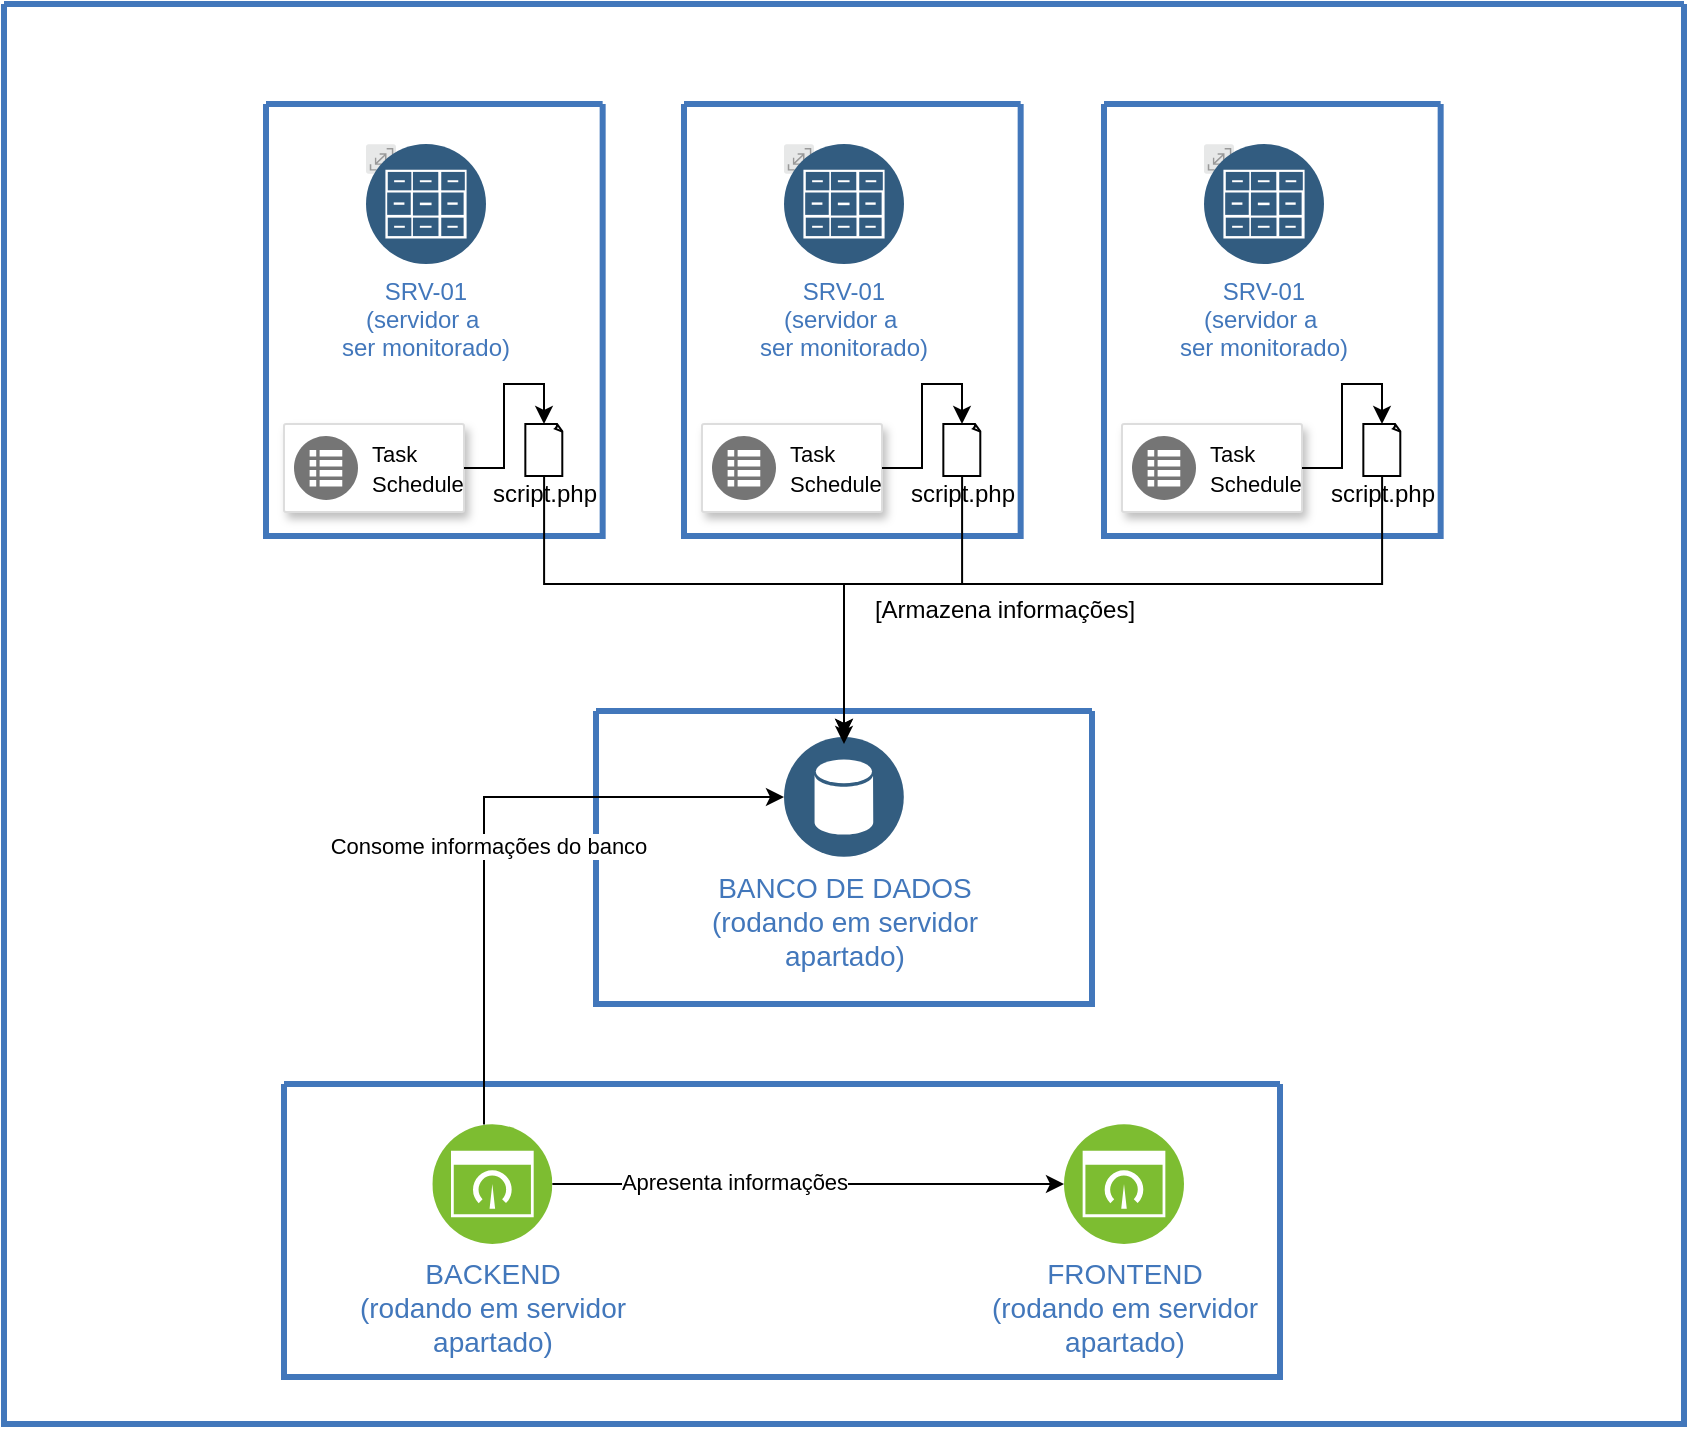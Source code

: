 <mxfile version="26.1.1">
  <diagram id="0d7cefc2-ccd6-e077-73ed-a8e48b0cddf6" name="Page-1">
    <mxGraphModel dx="1687" dy="889" grid="1" gridSize="10" guides="1" tooltips="1" connect="1" arrows="1" fold="1" page="1" pageScale="1" pageWidth="1169" pageHeight="827" background="none" math="0" shadow="0">
      <root>
        <mxCell id="0" />
        <mxCell id="1" parent="0" />
        <mxCell id="2" value="" style="swimlane;shadow=0;strokeColor=#4277BB;fillColor=#ffffff;fontColor=#4277BB;align=right;startSize=0;collapsible=0;strokeWidth=3;labelBackgroundColor=none;" parent="1" vertex="1">
          <mxGeometry x="160" y="80" width="840" height="710" as="geometry" />
        </mxCell>
        <mxCell id="GV3HyDdgsDmQnaQocu7T-106" value="" style="swimlane;shadow=0;strokeColor=#4277BB;fillColor=#ffffff;fontColor=#4277BB;align=right;startSize=0;collapsible=0;strokeWidth=3;" vertex="1" parent="2">
          <mxGeometry x="296" y="353.5" width="248" height="146.5" as="geometry" />
        </mxCell>
        <mxCell id="87" value="BANCO DE DADOS&lt;div&gt;(rodando em servidor&lt;/div&gt;&lt;div&gt;apartado&lt;span style=&quot;background-color: light-dark(rgb(255, 255, 255), rgb(18, 18, 18)); color: light-dark(rgb(66, 119, 187), rgb(101, 146, 205));&quot;&gt;)&lt;/span&gt;&lt;/div&gt;" style="aspect=fixed;perimeter=ellipsePerimeter;html=1;align=center;shadow=0;dashed=0;image;image=img/lib/ibm/data/data_services.svg;rounded=1;labelBackgroundColor=#ffffff;strokeColor=#666666;strokeWidth=3;fillColor=#C2952D;gradientColor=none;fontSize=14;fontColor=#4277BB;" parent="GV3HyDdgsDmQnaQocu7T-106" vertex="1">
          <mxGeometry x="94" y="13" width="60" height="60" as="geometry" />
        </mxCell>
        <mxCell id="GV3HyDdgsDmQnaQocu7T-113" value="" style="swimlane;shadow=0;strokeColor=#4277BB;fillColor=#ffffff;fontColor=#4277BB;align=right;startSize=0;collapsible=0;strokeWidth=3;" vertex="1" parent="2">
          <mxGeometry x="340" y="50" width="168.33" height="216" as="geometry" />
        </mxCell>
        <mxCell id="92" value="SRV-01&#xa;(servidor a &#xa;ser monitorado)" style="group;fontSize=12;fontColor=#4277BB;labelPosition=center;verticalLabelPosition=bottom;align=center;verticalAlign=top;labelBackgroundColor=#ffffff;" parent="GV3HyDdgsDmQnaQocu7T-113" vertex="1" connectable="0">
          <mxGeometry x="50" y="20" width="60" height="60" as="geometry" />
        </mxCell>
        <mxCell id="91" value="" style="aspect=fixed;perimeter=ellipsePerimeter;html=1;align=center;shadow=0;dashed=0;image;image=img/lib/ibm/miscellaneous/scalable.svg;rounded=1;labelBackgroundColor=none;strokeColor=#666666;strokeWidth=3;fillColor=#C2952D;gradientColor=none;fontSize=14;fontColor=#4277BB;" parent="92" vertex="1">
          <mxGeometry width="15" height="15" as="geometry" />
        </mxCell>
        <mxCell id="88" value="" style="aspect=fixed;perimeter=ellipsePerimeter;html=1;align=center;shadow=0;dashed=0;image;image=img/lib/ibm/data/file_repository.svg;rounded=1;labelBackgroundColor=none;strokeColor=#666666;strokeWidth=3;fillColor=#C2952D;gradientColor=none;fontSize=14;fontColor=#4277BB;" parent="92" vertex="1">
          <mxGeometry width="60" height="60" as="geometry" />
        </mxCell>
        <mxCell id="GV3HyDdgsDmQnaQocu7T-138" value="" style="strokeColor=#dddddd;shadow=1;strokeWidth=1;rounded=1;absoluteArcSize=1;arcSize=2;" vertex="1" parent="GV3HyDdgsDmQnaQocu7T-113">
          <mxGeometry x="9" y="160" width="90" height="44" as="geometry" />
        </mxCell>
        <mxCell id="GV3HyDdgsDmQnaQocu7T-139" value="&lt;font style=&quot;font-size: 11px;&quot;&gt;Task&lt;/font&gt;&lt;div&gt;&lt;font style=&quot;font-size: 11px;&quot;&gt;Schedule&lt;/font&gt;&lt;/div&gt;" style="sketch=0;dashed=0;connectable=0;html=1;fillColor=#757575;strokeColor=none;shape=mxgraph.gcp2.task_queues;part=1;labelPosition=right;verticalLabelPosition=middle;align=left;verticalAlign=middle;spacingLeft=5;fontSize=12;" vertex="1" parent="GV3HyDdgsDmQnaQocu7T-138">
          <mxGeometry y="0.5" width="32" height="32" relative="1" as="geometry">
            <mxPoint x="5" y="-16" as="offset" />
          </mxGeometry>
        </mxCell>
        <mxCell id="GV3HyDdgsDmQnaQocu7T-141" value="" style="group" vertex="1" connectable="0" parent="GV3HyDdgsDmQnaQocu7T-113">
          <mxGeometry x="99.0" y="160" width="80" height="50" as="geometry" />
        </mxCell>
        <mxCell id="GV3HyDdgsDmQnaQocu7T-131" value="" style="whiteSpace=wrap;html=1;shape=mxgraph.basic.document" vertex="1" parent="GV3HyDdgsDmQnaQocu7T-141">
          <mxGeometry x="30.67" width="18.67" height="26" as="geometry" />
        </mxCell>
        <mxCell id="GV3HyDdgsDmQnaQocu7T-140" value="&lt;font&gt;script.php&lt;/font&gt;" style="text;html=1;align=center;verticalAlign=middle;resizable=0;points=[];autosize=1;strokeColor=none;fillColor=none;" vertex="1" parent="GV3HyDdgsDmQnaQocu7T-141">
          <mxGeometry y="20" width="80" height="30" as="geometry" />
        </mxCell>
        <mxCell id="GV3HyDdgsDmQnaQocu7T-175" style="edgeStyle=orthogonalEdgeStyle;rounded=0;orthogonalLoop=1;jettySize=auto;html=1;entryX=0.5;entryY=0;entryDx=0;entryDy=0;entryPerimeter=0;" edge="1" parent="GV3HyDdgsDmQnaQocu7T-113" source="GV3HyDdgsDmQnaQocu7T-138" target="GV3HyDdgsDmQnaQocu7T-131">
          <mxGeometry relative="1" as="geometry" />
        </mxCell>
        <mxCell id="GV3HyDdgsDmQnaQocu7T-147" value="" style="swimlane;shadow=0;strokeColor=#4277BB;fillColor=#ffffff;fontColor=#4277BB;align=right;startSize=0;collapsible=0;strokeWidth=3;" vertex="1" parent="2">
          <mxGeometry x="131" y="50" width="168.33" height="216" as="geometry" />
        </mxCell>
        <mxCell id="GV3HyDdgsDmQnaQocu7T-148" value="SRV-01&#xa;(servidor a &#xa;ser monitorado)" style="group;fontSize=12;fontColor=#4277BB;labelPosition=center;verticalLabelPosition=bottom;align=center;verticalAlign=top;labelBackgroundColor=#ffffff;" vertex="1" connectable="0" parent="GV3HyDdgsDmQnaQocu7T-147">
          <mxGeometry x="50" y="20" width="60" height="60" as="geometry" />
        </mxCell>
        <mxCell id="GV3HyDdgsDmQnaQocu7T-149" value="" style="aspect=fixed;perimeter=ellipsePerimeter;html=1;align=center;shadow=0;dashed=0;image;image=img/lib/ibm/miscellaneous/scalable.svg;rounded=1;labelBackgroundColor=none;strokeColor=#666666;strokeWidth=3;fillColor=#C2952D;gradientColor=none;fontSize=14;fontColor=#4277BB;" vertex="1" parent="GV3HyDdgsDmQnaQocu7T-148">
          <mxGeometry width="15" height="15" as="geometry" />
        </mxCell>
        <mxCell id="GV3HyDdgsDmQnaQocu7T-150" value="" style="aspect=fixed;perimeter=ellipsePerimeter;html=1;align=center;shadow=0;dashed=0;image;image=img/lib/ibm/data/file_repository.svg;rounded=1;labelBackgroundColor=none;strokeColor=#666666;strokeWidth=3;fillColor=#C2952D;gradientColor=none;fontSize=14;fontColor=#4277BB;" vertex="1" parent="GV3HyDdgsDmQnaQocu7T-148">
          <mxGeometry width="60" height="60" as="geometry" />
        </mxCell>
        <mxCell id="GV3HyDdgsDmQnaQocu7T-151" value="" style="strokeColor=#dddddd;shadow=1;strokeWidth=1;rounded=1;absoluteArcSize=1;arcSize=2;" vertex="1" parent="GV3HyDdgsDmQnaQocu7T-147">
          <mxGeometry x="9" y="160" width="90" height="44" as="geometry" />
        </mxCell>
        <mxCell id="GV3HyDdgsDmQnaQocu7T-152" value="&lt;font style=&quot;font-size: 11px;&quot;&gt;Task&lt;/font&gt;&lt;div&gt;&lt;font style=&quot;font-size: 11px;&quot;&gt;Schedule&lt;/font&gt;&lt;/div&gt;" style="sketch=0;dashed=0;connectable=0;html=1;fillColor=#757575;strokeColor=none;shape=mxgraph.gcp2.task_queues;part=1;labelPosition=right;verticalLabelPosition=middle;align=left;verticalAlign=middle;spacingLeft=5;fontSize=12;" vertex="1" parent="GV3HyDdgsDmQnaQocu7T-151">
          <mxGeometry y="0.5" width="32" height="32" relative="1" as="geometry">
            <mxPoint x="5" y="-16" as="offset" />
          </mxGeometry>
        </mxCell>
        <mxCell id="GV3HyDdgsDmQnaQocu7T-153" value="" style="group" vertex="1" connectable="0" parent="GV3HyDdgsDmQnaQocu7T-147">
          <mxGeometry x="99.0" y="160" width="80" height="50" as="geometry" />
        </mxCell>
        <mxCell id="GV3HyDdgsDmQnaQocu7T-154" value="" style="whiteSpace=wrap;html=1;shape=mxgraph.basic.document" vertex="1" parent="GV3HyDdgsDmQnaQocu7T-153">
          <mxGeometry x="30.67" width="18.67" height="26" as="geometry" />
        </mxCell>
        <mxCell id="GV3HyDdgsDmQnaQocu7T-155" value="&lt;font&gt;script.php&lt;/font&gt;" style="text;html=1;align=center;verticalAlign=middle;resizable=0;points=[];autosize=1;strokeColor=none;fillColor=none;" vertex="1" parent="GV3HyDdgsDmQnaQocu7T-153">
          <mxGeometry y="20" width="80" height="30" as="geometry" />
        </mxCell>
        <mxCell id="GV3HyDdgsDmQnaQocu7T-176" style="edgeStyle=orthogonalEdgeStyle;rounded=0;orthogonalLoop=1;jettySize=auto;html=1;entryX=0.5;entryY=0;entryDx=0;entryDy=0;entryPerimeter=0;" edge="1" parent="GV3HyDdgsDmQnaQocu7T-147" source="GV3HyDdgsDmQnaQocu7T-151" target="GV3HyDdgsDmQnaQocu7T-154">
          <mxGeometry relative="1" as="geometry" />
        </mxCell>
        <mxCell id="GV3HyDdgsDmQnaQocu7T-156" value="" style="swimlane;shadow=0;strokeColor=#4277BB;fillColor=#ffffff;fontColor=#4277BB;align=right;startSize=0;collapsible=0;strokeWidth=3;" vertex="1" parent="2">
          <mxGeometry x="550" y="50" width="168.33" height="216" as="geometry" />
        </mxCell>
        <mxCell id="GV3HyDdgsDmQnaQocu7T-157" value="SRV-01&#xa;(servidor a &#xa;ser monitorado)" style="group;fontSize=12;fontColor=#4277BB;labelPosition=center;verticalLabelPosition=bottom;align=center;verticalAlign=top;labelBackgroundColor=#ffffff;" vertex="1" connectable="0" parent="GV3HyDdgsDmQnaQocu7T-156">
          <mxGeometry x="50" y="20" width="60" height="60" as="geometry" />
        </mxCell>
        <mxCell id="GV3HyDdgsDmQnaQocu7T-158" value="" style="aspect=fixed;perimeter=ellipsePerimeter;html=1;align=center;shadow=0;dashed=0;image;image=img/lib/ibm/miscellaneous/scalable.svg;rounded=1;labelBackgroundColor=none;strokeColor=#666666;strokeWidth=3;fillColor=#C2952D;gradientColor=none;fontSize=14;fontColor=#4277BB;" vertex="1" parent="GV3HyDdgsDmQnaQocu7T-157">
          <mxGeometry width="15" height="15" as="geometry" />
        </mxCell>
        <mxCell id="GV3HyDdgsDmQnaQocu7T-159" value="" style="aspect=fixed;perimeter=ellipsePerimeter;html=1;align=center;shadow=0;dashed=0;image;image=img/lib/ibm/data/file_repository.svg;rounded=1;labelBackgroundColor=none;strokeColor=#666666;strokeWidth=3;fillColor=#C2952D;gradientColor=none;fontSize=14;fontColor=#4277BB;" vertex="1" parent="GV3HyDdgsDmQnaQocu7T-157">
          <mxGeometry width="60" height="60" as="geometry" />
        </mxCell>
        <mxCell id="GV3HyDdgsDmQnaQocu7T-160" value="" style="strokeColor=#dddddd;shadow=1;strokeWidth=1;rounded=1;absoluteArcSize=1;arcSize=2;" vertex="1" parent="GV3HyDdgsDmQnaQocu7T-156">
          <mxGeometry x="9" y="160" width="90" height="44" as="geometry" />
        </mxCell>
        <mxCell id="GV3HyDdgsDmQnaQocu7T-161" value="&lt;font style=&quot;font-size: 11px;&quot;&gt;Task&lt;/font&gt;&lt;div&gt;&lt;font style=&quot;font-size: 11px;&quot;&gt;Schedule&lt;/font&gt;&lt;/div&gt;" style="sketch=0;dashed=0;connectable=0;html=1;fillColor=#757575;strokeColor=none;shape=mxgraph.gcp2.task_queues;part=1;labelPosition=right;verticalLabelPosition=middle;align=left;verticalAlign=middle;spacingLeft=5;fontSize=12;" vertex="1" parent="GV3HyDdgsDmQnaQocu7T-160">
          <mxGeometry y="0.5" width="32" height="32" relative="1" as="geometry">
            <mxPoint x="5" y="-16" as="offset" />
          </mxGeometry>
        </mxCell>
        <mxCell id="GV3HyDdgsDmQnaQocu7T-162" value="" style="group" vertex="1" connectable="0" parent="GV3HyDdgsDmQnaQocu7T-156">
          <mxGeometry x="99.0" y="160" width="80" height="50" as="geometry" />
        </mxCell>
        <mxCell id="GV3HyDdgsDmQnaQocu7T-163" value="" style="whiteSpace=wrap;html=1;shape=mxgraph.basic.document" vertex="1" parent="GV3HyDdgsDmQnaQocu7T-162">
          <mxGeometry x="30.67" width="18.67" height="26" as="geometry" />
        </mxCell>
        <mxCell id="GV3HyDdgsDmQnaQocu7T-164" value="&lt;font&gt;script.php&lt;/font&gt;" style="text;html=1;align=center;verticalAlign=middle;resizable=0;points=[];autosize=1;strokeColor=none;fillColor=none;" vertex="1" parent="GV3HyDdgsDmQnaQocu7T-162">
          <mxGeometry y="20" width="80" height="30" as="geometry" />
        </mxCell>
        <mxCell id="GV3HyDdgsDmQnaQocu7T-174" style="edgeStyle=orthogonalEdgeStyle;rounded=0;orthogonalLoop=1;jettySize=auto;html=1;entryX=0.5;entryY=0;entryDx=0;entryDy=0;entryPerimeter=0;" edge="1" parent="GV3HyDdgsDmQnaQocu7T-156" source="GV3HyDdgsDmQnaQocu7T-160" target="GV3HyDdgsDmQnaQocu7T-163">
          <mxGeometry relative="1" as="geometry" />
        </mxCell>
        <mxCell id="GV3HyDdgsDmQnaQocu7T-169" style="edgeStyle=orthogonalEdgeStyle;rounded=0;orthogonalLoop=1;jettySize=auto;html=1;" edge="1" parent="2" source="GV3HyDdgsDmQnaQocu7T-154" target="87">
          <mxGeometry relative="1" as="geometry">
            <Array as="points">
              <mxPoint x="270" y="290" />
              <mxPoint x="420" y="290" />
            </Array>
          </mxGeometry>
        </mxCell>
        <mxCell id="GV3HyDdgsDmQnaQocu7T-170" style="edgeStyle=orthogonalEdgeStyle;rounded=0;orthogonalLoop=1;jettySize=auto;html=1;" edge="1" parent="2" source="GV3HyDdgsDmQnaQocu7T-131" target="87">
          <mxGeometry relative="1" as="geometry">
            <Array as="points">
              <mxPoint x="479" y="290" />
              <mxPoint x="420" y="290" />
            </Array>
          </mxGeometry>
        </mxCell>
        <mxCell id="GV3HyDdgsDmQnaQocu7T-171" style="edgeStyle=orthogonalEdgeStyle;rounded=0;orthogonalLoop=1;jettySize=auto;html=1;" edge="1" parent="2" source="GV3HyDdgsDmQnaQocu7T-163">
          <mxGeometry relative="1" as="geometry">
            <mxPoint x="420" y="370" as="targetPoint" />
            <Array as="points">
              <mxPoint x="689" y="290" />
              <mxPoint x="420" y="290" />
              <mxPoint x="420" y="370" />
            </Array>
          </mxGeometry>
        </mxCell>
        <mxCell id="GV3HyDdgsDmQnaQocu7T-110" value="" style="swimlane;shadow=0;strokeColor=#4277BB;fillColor=#ffffff;fontColor=#4277BB;align=right;startSize=0;collapsible=0;strokeWidth=3;" vertex="1" parent="2">
          <mxGeometry x="140" y="540" width="498" height="146.5" as="geometry" />
        </mxCell>
        <mxCell id="GV3HyDdgsDmQnaQocu7T-112" value="FRONTEND&lt;div&gt;(rodando em servidor&lt;/div&gt;&lt;div&gt;apartado)&lt;/div&gt;" style="aspect=fixed;perimeter=ellipsePerimeter;html=1;align=center;shadow=0;dashed=0;image;image=img/lib/ibm/infrastructure/dashboard.svg;rounded=1;labelBackgroundColor=#ffffff;strokeColor=#666666;strokeWidth=3;fillColor=#C2952D;gradientColor=none;fontSize=14;fontColor=#4277BB;" vertex="1" parent="GV3HyDdgsDmQnaQocu7T-110">
          <mxGeometry x="390" y="20" width="60" height="60" as="geometry" />
        </mxCell>
        <mxCell id="GV3HyDdgsDmQnaQocu7T-182" value="BACKEND&lt;div&gt;(rodando em servidor&lt;/div&gt;&lt;div&gt;apartado)&lt;/div&gt;" style="aspect=fixed;perimeter=ellipsePerimeter;html=1;align=center;shadow=0;dashed=0;image;image=img/lib/ibm/infrastructure/dashboard.svg;rounded=1;labelBackgroundColor=#ffffff;strokeColor=#666666;strokeWidth=3;fillColor=#C2952D;gradientColor=none;fontSize=14;fontColor=#4277BB;" vertex="1" parent="GV3HyDdgsDmQnaQocu7T-110">
          <mxGeometry x="74.17" y="20" width="60" height="60" as="geometry" />
        </mxCell>
        <mxCell id="GV3HyDdgsDmQnaQocu7T-177" style="edgeStyle=orthogonalEdgeStyle;rounded=0;orthogonalLoop=1;jettySize=auto;html=1;exitX=1;exitY=0.5;exitDx=0;exitDy=0;" edge="1" parent="GV3HyDdgsDmQnaQocu7T-110" source="GV3HyDdgsDmQnaQocu7T-182" target="GV3HyDdgsDmQnaQocu7T-112">
          <mxGeometry relative="1" as="geometry">
            <Array as="points">
              <mxPoint x="270" y="50" />
              <mxPoint x="270" y="50" />
            </Array>
          </mxGeometry>
        </mxCell>
        <mxCell id="GV3HyDdgsDmQnaQocu7T-185" value="Apresenta informações" style="edgeLabel;html=1;align=center;verticalAlign=middle;resizable=0;points=[];" vertex="1" connectable="0" parent="GV3HyDdgsDmQnaQocu7T-177">
          <mxGeometry x="-0.279" y="1" relative="1" as="geometry">
            <mxPoint x="-1" as="offset" />
          </mxGeometry>
        </mxCell>
        <mxCell id="GV3HyDdgsDmQnaQocu7T-183" style="edgeStyle=orthogonalEdgeStyle;rounded=0;orthogonalLoop=1;jettySize=auto;html=1;entryX=0;entryY=0.5;entryDx=0;entryDy=0;" edge="1" parent="2" source="GV3HyDdgsDmQnaQocu7T-182" target="87">
          <mxGeometry relative="1" as="geometry">
            <Array as="points">
              <mxPoint x="240" y="397" />
            </Array>
          </mxGeometry>
        </mxCell>
        <mxCell id="GV3HyDdgsDmQnaQocu7T-184" value="Consome informações do banco" style="edgeLabel;html=1;align=center;verticalAlign=middle;resizable=0;points=[];" vertex="1" connectable="0" parent="GV3HyDdgsDmQnaQocu7T-183">
          <mxGeometry x="-0.107" y="-3" relative="1" as="geometry">
            <mxPoint x="-1" as="offset" />
          </mxGeometry>
        </mxCell>
        <mxCell id="GV3HyDdgsDmQnaQocu7T-173" value="[Armazena informações]" style="text;html=1;align=center;verticalAlign=middle;resizable=0;points=[];autosize=1;strokeColor=none;fillColor=none;" vertex="1" parent="1">
          <mxGeometry x="585" y="368" width="150" height="30" as="geometry" />
        </mxCell>
      </root>
    </mxGraphModel>
  </diagram>
</mxfile>
